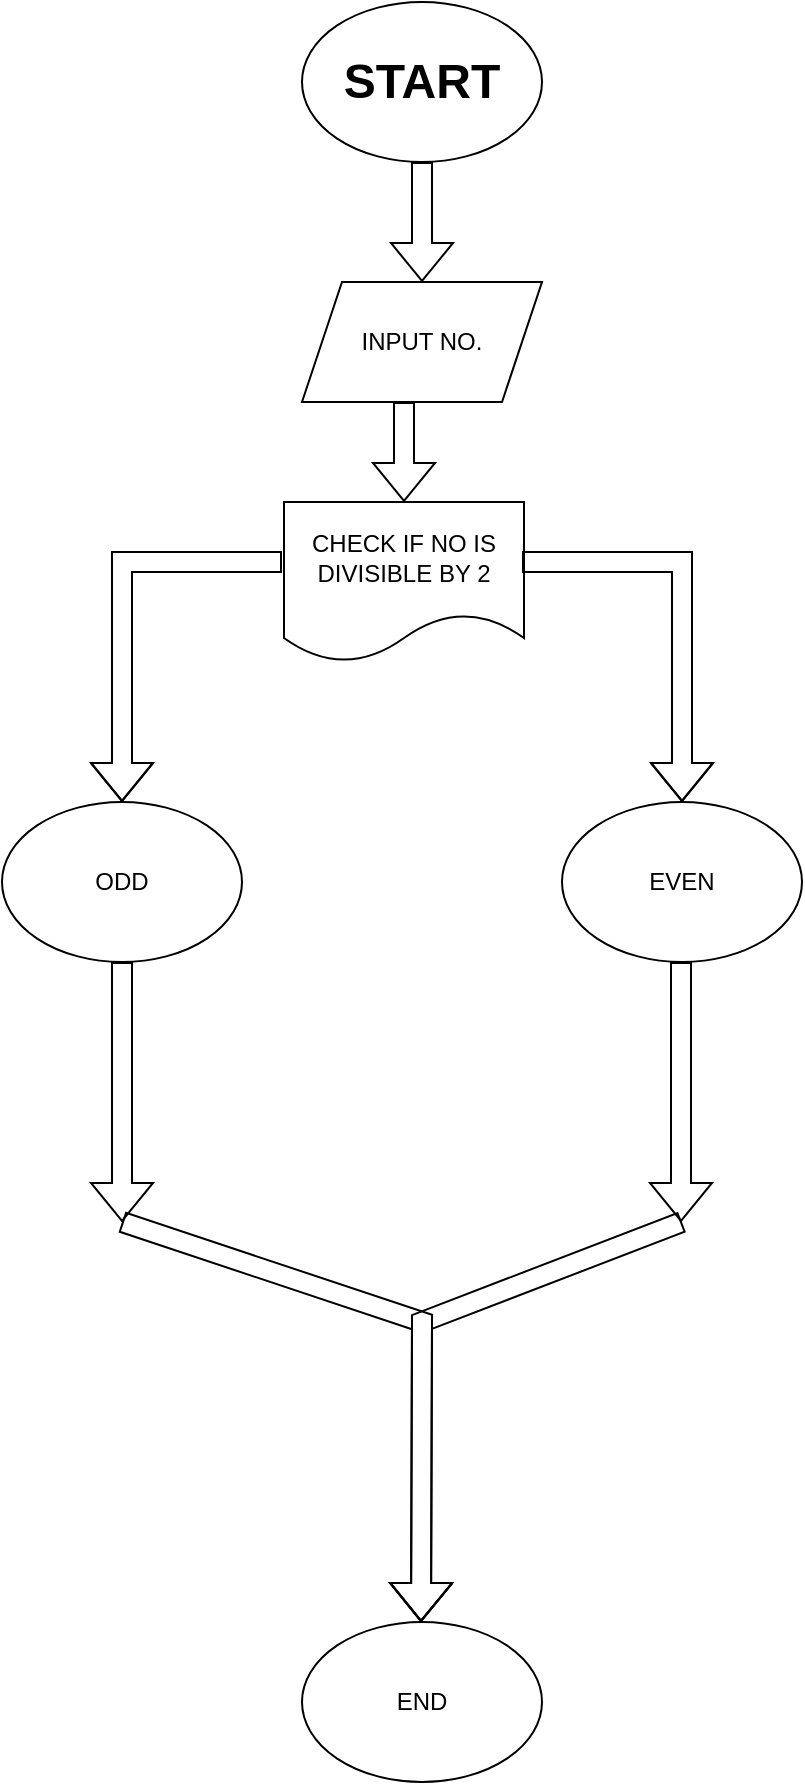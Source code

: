 <mxfile version="27.1.6">
  <diagram name="Page-1" id="HfSyahS2H6l7vC1g6TyT">
    <mxGraphModel dx="872" dy="465" grid="1" gridSize="10" guides="1" tooltips="1" connect="1" arrows="1" fold="1" page="1" pageScale="1" pageWidth="827" pageHeight="1169" math="0" shadow="0">
      <root>
        <mxCell id="0" />
        <mxCell id="1" parent="0" />
        <mxCell id="Al1o60z1mH-2_R3pHgCv-1" value="&lt;h1&gt;&lt;b&gt;START&lt;/b&gt;&lt;/h1&gt;" style="ellipse;whiteSpace=wrap;html=1;" vertex="1" parent="1">
          <mxGeometry x="320" y="40" width="120" height="80" as="geometry" />
        </mxCell>
        <mxCell id="Al1o60z1mH-2_R3pHgCv-2" value="" style="shape=flexArrow;endArrow=classic;html=1;rounded=0;exitX=0.5;exitY=1;exitDx=0;exitDy=0;" edge="1" parent="1" source="Al1o60z1mH-2_R3pHgCv-1" target="Al1o60z1mH-2_R3pHgCv-3">
          <mxGeometry width="50" height="50" relative="1" as="geometry">
            <mxPoint x="355" y="190" as="sourcePoint" />
            <mxPoint x="380" y="210" as="targetPoint" />
            <Array as="points" />
          </mxGeometry>
        </mxCell>
        <mxCell id="Al1o60z1mH-2_R3pHgCv-3" value="INPUT NO." style="shape=parallelogram;perimeter=parallelogramPerimeter;whiteSpace=wrap;html=1;fixedSize=1;" vertex="1" parent="1">
          <mxGeometry x="320" y="180" width="120" height="60" as="geometry" />
        </mxCell>
        <mxCell id="Al1o60z1mH-2_R3pHgCv-4" value="" style="shape=flexArrow;endArrow=classic;html=1;rounded=0;exitX=0.425;exitY=1;exitDx=0;exitDy=0;exitPerimeter=0;" edge="1" parent="1" source="Al1o60z1mH-2_R3pHgCv-3" target="Al1o60z1mH-2_R3pHgCv-5">
          <mxGeometry width="50" height="50" relative="1" as="geometry">
            <mxPoint x="390" y="260" as="sourcePoint" />
            <mxPoint x="371" y="330" as="targetPoint" />
          </mxGeometry>
        </mxCell>
        <mxCell id="Al1o60z1mH-2_R3pHgCv-5" value="CHECK IF NO IS DIVISIBLE BY 2" style="shape=document;whiteSpace=wrap;html=1;boundedLbl=1;" vertex="1" parent="1">
          <mxGeometry x="311" y="290" width="120" height="80" as="geometry" />
        </mxCell>
        <mxCell id="Al1o60z1mH-2_R3pHgCv-7" value="" style="shape=flexArrow;endArrow=classic;html=1;rounded=0;" edge="1" parent="1">
          <mxGeometry width="50" height="50" relative="1" as="geometry">
            <mxPoint x="430" y="320" as="sourcePoint" />
            <mxPoint x="510" y="440" as="targetPoint" />
            <Array as="points">
              <mxPoint x="510" y="320" />
            </Array>
          </mxGeometry>
        </mxCell>
        <mxCell id="Al1o60z1mH-2_R3pHgCv-8" value="" style="shape=flexArrow;endArrow=classic;html=1;rounded=0;" edge="1" parent="1">
          <mxGeometry width="50" height="50" relative="1" as="geometry">
            <mxPoint x="310" y="320" as="sourcePoint" />
            <mxPoint x="230" y="440" as="targetPoint" />
            <Array as="points">
              <mxPoint x="230" y="320" />
            </Array>
          </mxGeometry>
        </mxCell>
        <mxCell id="Al1o60z1mH-2_R3pHgCv-9" value="ODD&lt;span style=&quot;color: rgba(0, 0, 0, 0); font-family: monospace; font-size: 0px; text-align: start; text-wrap-mode: nowrap;&quot;&gt;%3CmxGraphModel%3E%3Croot%3E%3CmxCell%20id%3D%220%22%2F%3E%3CmxCell%20id%3D%221%22%20parent%3D%220%22%2F%3E%3CmxCell%20id%3D%222%22%20value%3D%22%22%20style%3D%22shape%3DflexArrow%3BendArrow%3Dclassic%3Bhtml%3D1%3Brounded%3D0%3B%22%20edge%3D%221%22%20parent%3D%221%22%3E%3CmxGeometry%20width%3D%2250%22%20height%3D%2250%22%20relative%3D%221%22%20as%3D%22geometry%22%3E%3CmxPoint%20x%3D%22430%22%20y%3D%22320%22%20as%3D%22sourcePoint%22%2F%3E%3CmxPoint%20x%3D%22510%22%20y%3D%22440%22%20as%3D%22targetPoint%22%2F%3E%3CArray%20as%3D%22points%22%3E%3CmxPoint%20x%3D%22510%22%20y%3D%22320%22%2F%3E%3C%2FArray%3E%3C%2FmxGeometry%3E%3C%2FmxCell%3E%3C%2Froot%3E%3C%2FmxGraphModel%3E&lt;/span&gt;" style="ellipse;whiteSpace=wrap;html=1;" vertex="1" parent="1">
          <mxGeometry x="170" y="440" width="120" height="80" as="geometry" />
        </mxCell>
        <mxCell id="Al1o60z1mH-2_R3pHgCv-11" value="EVEN" style="ellipse;whiteSpace=wrap;html=1;" vertex="1" parent="1">
          <mxGeometry x="450" y="440" width="120" height="80" as="geometry" />
        </mxCell>
        <mxCell id="Al1o60z1mH-2_R3pHgCv-12" value="" style="shape=flexArrow;endArrow=classic;html=1;rounded=0;" edge="1" parent="1">
          <mxGeometry width="50" height="50" relative="1" as="geometry">
            <mxPoint x="230" y="520" as="sourcePoint" />
            <mxPoint x="230" y="650" as="targetPoint" />
          </mxGeometry>
        </mxCell>
        <mxCell id="Al1o60z1mH-2_R3pHgCv-13" value="" style="shape=flexArrow;endArrow=classic;html=1;rounded=0;" edge="1" parent="1">
          <mxGeometry width="50" height="50" relative="1" as="geometry">
            <mxPoint x="509.5" y="520" as="sourcePoint" />
            <mxPoint x="509.5" y="650" as="targetPoint" />
          </mxGeometry>
        </mxCell>
        <mxCell id="Al1o60z1mH-2_R3pHgCv-14" value="" style="shape=flexArrow;endArrow=classic;html=1;rounded=0;" edge="1" parent="1">
          <mxGeometry width="50" height="50" relative="1" as="geometry">
            <mxPoint x="230" y="650" as="sourcePoint" />
            <mxPoint x="379.5" y="850" as="targetPoint" />
            <Array as="points">
              <mxPoint x="380" y="700" />
            </Array>
          </mxGeometry>
        </mxCell>
        <mxCell id="Al1o60z1mH-2_R3pHgCv-15" value="" style="shape=flexArrow;endArrow=classic;html=1;rounded=0;" edge="1" parent="1">
          <mxGeometry width="50" height="50" relative="1" as="geometry">
            <mxPoint x="510" y="650" as="sourcePoint" />
            <mxPoint x="379.5" y="850" as="targetPoint" />
            <Array as="points">
              <mxPoint x="380" y="700" />
            </Array>
          </mxGeometry>
        </mxCell>
        <mxCell id="Al1o60z1mH-2_R3pHgCv-16" value="END" style="ellipse;whiteSpace=wrap;html=1;" vertex="1" parent="1">
          <mxGeometry x="320" y="850" width="120" height="80" as="geometry" />
        </mxCell>
      </root>
    </mxGraphModel>
  </diagram>
</mxfile>

